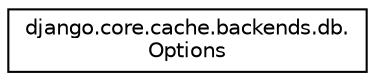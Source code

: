 digraph "Graphical Class Hierarchy"
{
 // LATEX_PDF_SIZE
  edge [fontname="Helvetica",fontsize="10",labelfontname="Helvetica",labelfontsize="10"];
  node [fontname="Helvetica",fontsize="10",shape=record];
  rankdir="LR";
  Node0 [label="django.core.cache.backends.db.\lOptions",height=0.2,width=0.4,color="black", fillcolor="white", style="filled",URL="$db/d2d/classdjango_1_1core_1_1cache_1_1backends_1_1db_1_1_options.html",tooltip=" "];
}

